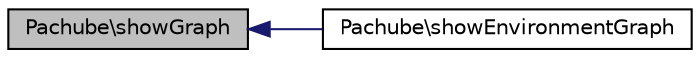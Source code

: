digraph "Pachube\showGraph"
{
  edge [fontname="Helvetica",fontsize="10",labelfontname="Helvetica",labelfontsize="10"];
  node [fontname="Helvetica",fontsize="10",shape=record];
  rankdir="LR";
  Node1 [label="Pachube\\showGraph",height=0.2,width=0.4,color="black", fillcolor="grey75", style="filled", fontcolor="black"];
  Node1 -> Node2 [dir="back",color="midnightblue",fontsize="10",style="solid",fontname="Helvetica"];
  Node2 [label="Pachube\\showEnvironmentGraph",height=0.2,width=0.4,color="black", fillcolor="white", style="filled",URL="$class_pachube.html#ace1ed501f8f7955dc0125b69e3558059"];
}
